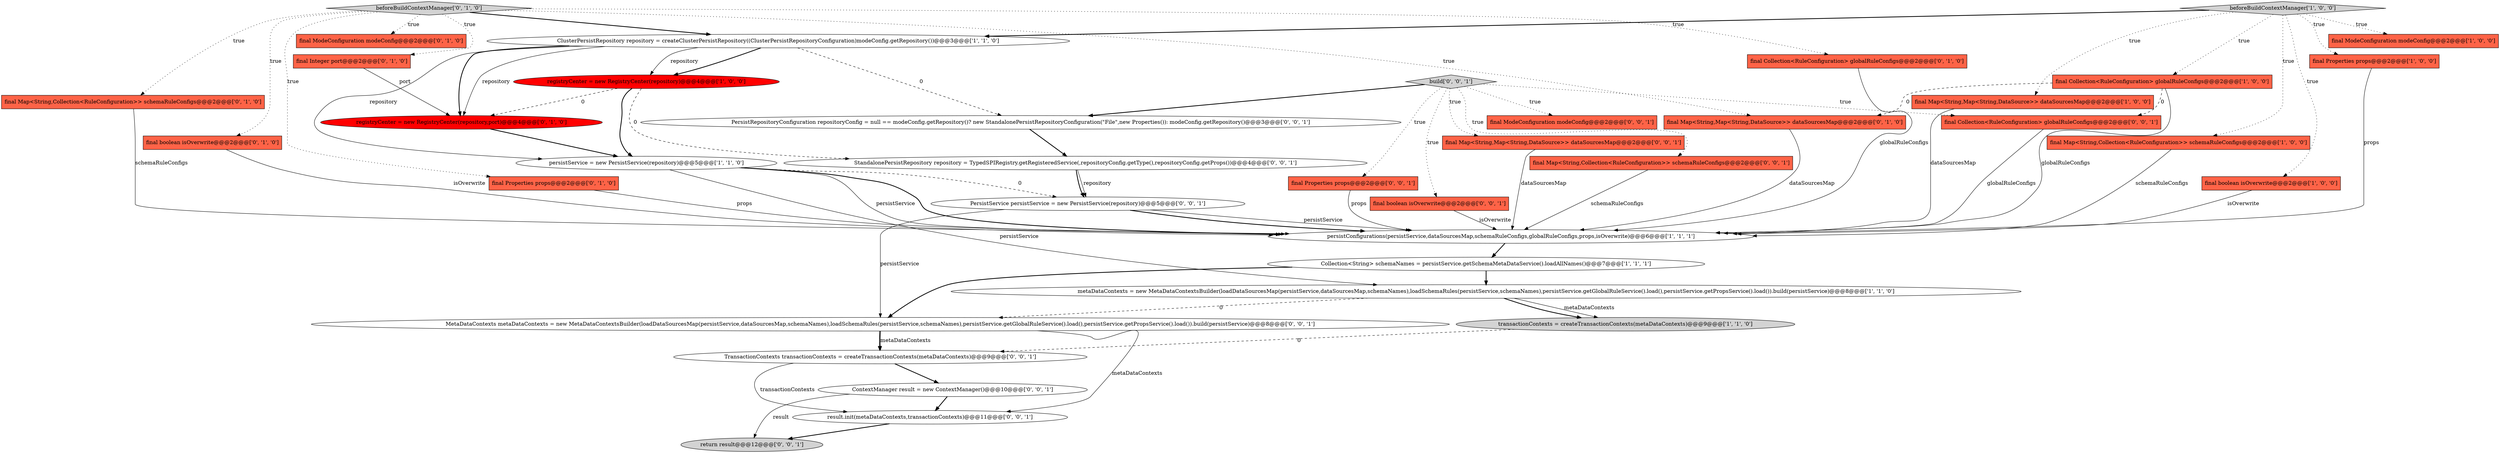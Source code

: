 digraph {
19 [style = filled, label = "beforeBuildContextManager['0', '1', '0']", fillcolor = lightgray, shape = diamond image = "AAA0AAABBB2BBB"];
15 [style = filled, label = "registryCenter = new RegistryCenter(repository,port)@@@4@@@['0', '1', '0']", fillcolor = red, shape = ellipse image = "AAA1AAABBB2BBB"];
25 [style = filled, label = "PersistService persistService = new PersistService(repository)@@@5@@@['0', '0', '1']", fillcolor = white, shape = ellipse image = "AAA0AAABBB3BBB"];
21 [style = filled, label = "final Collection<RuleConfiguration> globalRuleConfigs@@@2@@@['0', '1', '0']", fillcolor = tomato, shape = box image = "AAA0AAABBB2BBB"];
3 [style = filled, label = "final Map<String,Map<String,DataSource>> dataSourcesMap@@@2@@@['1', '0', '0']", fillcolor = tomato, shape = box image = "AAA0AAABBB1BBB"];
4 [style = filled, label = "final Map<String,Collection<RuleConfiguration>> schemaRuleConfigs@@@2@@@['1', '0', '0']", fillcolor = tomato, shape = box image = "AAA0AAABBB1BBB"];
12 [style = filled, label = "transactionContexts = createTransactionContexts(metaDataContexts)@@@9@@@['1', '1', '0']", fillcolor = lightgray, shape = ellipse image = "AAA0AAABBB1BBB"];
32 [style = filled, label = "result.init(metaDataContexts,transactionContexts)@@@11@@@['0', '0', '1']", fillcolor = white, shape = ellipse image = "AAA0AAABBB3BBB"];
9 [style = filled, label = "ClusterPersistRepository repository = createClusterPersistRepository((ClusterPersistRepositoryConfiguration)modeConfig.getRepository())@@@3@@@['1', '1', '0']", fillcolor = white, shape = ellipse image = "AAA0AAABBB1BBB"];
11 [style = filled, label = "persistService = new PersistService(repository)@@@5@@@['1', '1', '0']", fillcolor = white, shape = ellipse image = "AAA0AAABBB1BBB"];
18 [style = filled, label = "final Map<String,Collection<RuleConfiguration>> schemaRuleConfigs@@@2@@@['0', '1', '0']", fillcolor = tomato, shape = box image = "AAA0AAABBB2BBB"];
14 [style = filled, label = "final boolean isOverwrite@@@2@@@['0', '1', '0']", fillcolor = tomato, shape = box image = "AAA0AAABBB2BBB"];
24 [style = filled, label = "TransactionContexts transactionContexts = createTransactionContexts(metaDataContexts)@@@9@@@['0', '0', '1']", fillcolor = white, shape = ellipse image = "AAA0AAABBB3BBB"];
27 [style = filled, label = "final boolean isOverwrite@@@2@@@['0', '0', '1']", fillcolor = tomato, shape = box image = "AAA0AAABBB3BBB"];
33 [style = filled, label = "final Map<String,Map<String,DataSource>> dataSourcesMap@@@2@@@['0', '0', '1']", fillcolor = tomato, shape = box image = "AAA0AAABBB3BBB"];
0 [style = filled, label = "Collection<String> schemaNames = persistService.getSchemaMetaDataService().loadAllNames()@@@7@@@['1', '1', '1']", fillcolor = white, shape = ellipse image = "AAA0AAABBB1BBB"];
8 [style = filled, label = "final Collection<RuleConfiguration> globalRuleConfigs@@@2@@@['1', '0', '0']", fillcolor = tomato, shape = box image = "AAA1AAABBB1BBB"];
7 [style = filled, label = "final boolean isOverwrite@@@2@@@['1', '0', '0']", fillcolor = tomato, shape = box image = "AAA0AAABBB1BBB"];
28 [style = filled, label = "StandalonePersistRepository repository = TypedSPIRegistry.getRegisteredService(,repositoryConfig.getType(),repositoryConfig.getProps())@@@4@@@['0', '0', '1']", fillcolor = white, shape = ellipse image = "AAA0AAABBB3BBB"];
37 [style = filled, label = "PersistRepositoryConfiguration repositoryConfig = null == modeConfig.getRepository()? new StandalonePersistRepositoryConfiguration(\"File\",new Properties()): modeConfig.getRepository()@@@3@@@['0', '0', '1']", fillcolor = white, shape = ellipse image = "AAA0AAABBB3BBB"];
20 [style = filled, label = "final ModeConfiguration modeConfig@@@2@@@['0', '1', '0']", fillcolor = tomato, shape = box image = "AAA0AAABBB2BBB"];
6 [style = filled, label = "final Properties props@@@2@@@['1', '0', '0']", fillcolor = tomato, shape = box image = "AAA0AAABBB1BBB"];
2 [style = filled, label = "final ModeConfiguration modeConfig@@@2@@@['1', '0', '0']", fillcolor = tomato, shape = box image = "AAA0AAABBB1BBB"];
29 [style = filled, label = "final ModeConfiguration modeConfig@@@2@@@['0', '0', '1']", fillcolor = tomato, shape = box image = "AAA0AAABBB3BBB"];
16 [style = filled, label = "final Integer port@@@2@@@['0', '1', '0']", fillcolor = tomato, shape = box image = "AAA0AAABBB2BBB"];
13 [style = filled, label = "persistConfigurations(persistService,dataSourcesMap,schemaRuleConfigs,globalRuleConfigs,props,isOverwrite)@@@6@@@['1', '1', '1']", fillcolor = white, shape = ellipse image = "AAA0AAABBB1BBB"];
30 [style = filled, label = "build['0', '0', '1']", fillcolor = lightgray, shape = diamond image = "AAA0AAABBB3BBB"];
31 [style = filled, label = "final Map<String,Collection<RuleConfiguration>> schemaRuleConfigs@@@2@@@['0', '0', '1']", fillcolor = tomato, shape = box image = "AAA0AAABBB3BBB"];
1 [style = filled, label = "metaDataContexts = new MetaDataContextsBuilder(loadDataSourcesMap(persistService,dataSourcesMap,schemaNames),loadSchemaRules(persistService,schemaNames),persistService.getGlobalRuleService().load(),persistService.getPropsService().load()).build(persistService)@@@8@@@['1', '1', '0']", fillcolor = white, shape = ellipse image = "AAA0AAABBB1BBB"];
10 [style = filled, label = "registryCenter = new RegistryCenter(repository)@@@4@@@['1', '0', '0']", fillcolor = red, shape = ellipse image = "AAA1AAABBB1BBB"];
22 [style = filled, label = "final Map<String,Map<String,DataSource>> dataSourcesMap@@@2@@@['0', '1', '0']", fillcolor = tomato, shape = box image = "AAA1AAABBB2BBB"];
36 [style = filled, label = "final Collection<RuleConfiguration> globalRuleConfigs@@@2@@@['0', '0', '1']", fillcolor = tomato, shape = box image = "AAA0AAABBB3BBB"];
5 [style = filled, label = "beforeBuildContextManager['1', '0', '0']", fillcolor = lightgray, shape = diamond image = "AAA0AAABBB1BBB"];
35 [style = filled, label = "MetaDataContexts metaDataContexts = new MetaDataContextsBuilder(loadDataSourcesMap(persistService,dataSourcesMap,schemaNames),loadSchemaRules(persistService,schemaNames),persistService.getGlobalRuleService().load(),persistService.getPropsService().load()).build(persistService)@@@8@@@['0', '0', '1']", fillcolor = white, shape = ellipse image = "AAA0AAABBB3BBB"];
17 [style = filled, label = "final Properties props@@@2@@@['0', '1', '0']", fillcolor = tomato, shape = box image = "AAA0AAABBB2BBB"];
34 [style = filled, label = "final Properties props@@@2@@@['0', '0', '1']", fillcolor = tomato, shape = box image = "AAA0AAABBB3BBB"];
26 [style = filled, label = "ContextManager result = new ContextManager()@@@10@@@['0', '0', '1']", fillcolor = white, shape = ellipse image = "AAA0AAABBB3BBB"];
23 [style = filled, label = "return result@@@12@@@['0', '0', '1']", fillcolor = lightgray, shape = ellipse image = "AAA0AAABBB3BBB"];
11->1 [style = solid, label="persistService"];
21->13 [style = solid, label="globalRuleConfigs"];
10->15 [style = dashed, label="0"];
19->14 [style = dotted, label="true"];
34->13 [style = solid, label="props"];
37->28 [style = bold, label=""];
26->32 [style = bold, label=""];
32->23 [style = bold, label=""];
1->35 [style = dashed, label="0"];
4->13 [style = solid, label="schemaRuleConfigs"];
5->9 [style = bold, label=""];
9->11 [style = solid, label="repository"];
1->12 [style = solid, label="metaDataContexts"];
31->13 [style = solid, label="schemaRuleConfigs"];
25->13 [style = bold, label=""];
19->20 [style = dotted, label="true"];
19->17 [style = dotted, label="true"];
30->27 [style = dotted, label="true"];
14->13 [style = solid, label="isOverwrite"];
11->13 [style = solid, label="persistService"];
19->18 [style = dotted, label="true"];
25->35 [style = solid, label="persistService"];
7->13 [style = solid, label="isOverwrite"];
5->6 [style = dotted, label="true"];
17->13 [style = solid, label="props"];
10->28 [style = dashed, label="0"];
35->24 [style = solid, label="metaDataContexts"];
19->21 [style = dotted, label="true"];
9->10 [style = bold, label=""];
30->37 [style = bold, label=""];
5->3 [style = dotted, label="true"];
8->36 [style = dashed, label="0"];
30->34 [style = dotted, label="true"];
6->13 [style = solid, label="props"];
26->23 [style = solid, label="result"];
30->36 [style = dotted, label="true"];
5->4 [style = dotted, label="true"];
35->24 [style = bold, label=""];
9->37 [style = dashed, label="0"];
36->13 [style = solid, label="globalRuleConfigs"];
8->22 [style = dashed, label="0"];
24->26 [style = bold, label=""];
30->29 [style = dotted, label="true"];
9->10 [style = solid, label="repository"];
35->32 [style = solid, label="metaDataContexts"];
15->11 [style = bold, label=""];
19->9 [style = bold, label=""];
5->7 [style = dotted, label="true"];
9->15 [style = bold, label=""];
33->13 [style = solid, label="dataSourcesMap"];
0->1 [style = bold, label=""];
12->24 [style = dashed, label="0"];
11->13 [style = bold, label=""];
19->22 [style = dotted, label="true"];
28->25 [style = solid, label="repository"];
19->16 [style = dotted, label="true"];
27->13 [style = solid, label="isOverwrite"];
1->12 [style = bold, label=""];
0->35 [style = bold, label=""];
28->25 [style = bold, label=""];
11->25 [style = dashed, label="0"];
3->13 [style = solid, label="dataSourcesMap"];
9->15 [style = solid, label="repository"];
24->32 [style = solid, label="transactionContexts"];
8->13 [style = solid, label="globalRuleConfigs"];
25->13 [style = solid, label="persistService"];
5->8 [style = dotted, label="true"];
18->13 [style = solid, label="schemaRuleConfigs"];
22->13 [style = solid, label="dataSourcesMap"];
16->15 [style = solid, label="port"];
5->2 [style = dotted, label="true"];
30->31 [style = dotted, label="true"];
13->0 [style = bold, label=""];
30->33 [style = dotted, label="true"];
10->11 [style = bold, label=""];
}
